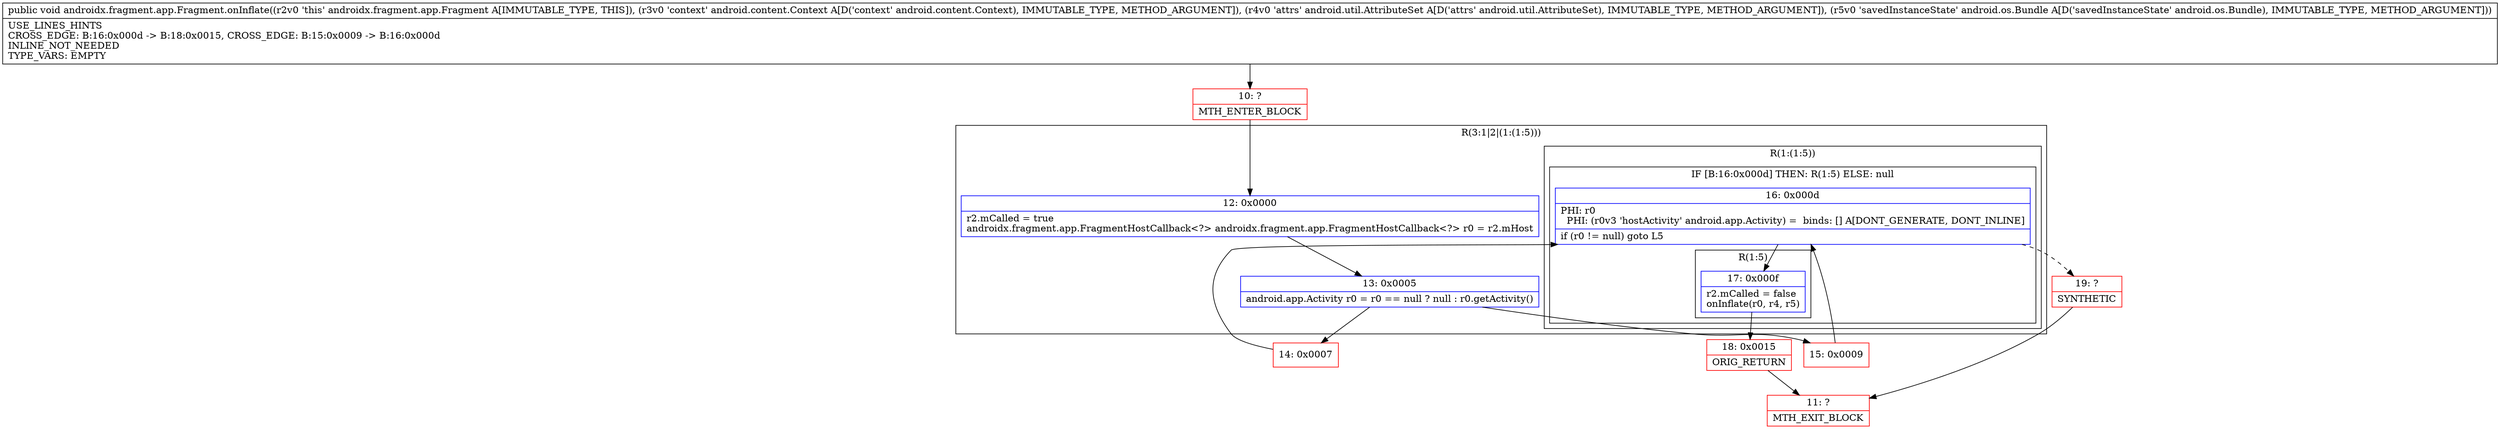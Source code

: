 digraph "CFG forandroidx.fragment.app.Fragment.onInflate(Landroid\/content\/Context;Landroid\/util\/AttributeSet;Landroid\/os\/Bundle;)V" {
subgraph cluster_Region_388843445 {
label = "R(3:1|2|(1:(1:5)))";
node [shape=record,color=blue];
Node_12 [shape=record,label="{12\:\ 0x0000|r2.mCalled = true\landroidx.fragment.app.FragmentHostCallback\<?\> androidx.fragment.app.FragmentHostCallback\<?\> r0 = r2.mHost\l}"];
Node_13 [shape=record,label="{13\:\ 0x0005|android.app.Activity r0 = r0 == null ? null : r0.getActivity()\l}"];
subgraph cluster_Region_775774496 {
label = "R(1:(1:5))";
node [shape=record,color=blue];
subgraph cluster_IfRegion_305532301 {
label = "IF [B:16:0x000d] THEN: R(1:5) ELSE: null";
node [shape=record,color=blue];
Node_16 [shape=record,label="{16\:\ 0x000d|PHI: r0 \l  PHI: (r0v3 'hostActivity' android.app.Activity) =  binds: [] A[DONT_GENERATE, DONT_INLINE]\l|if (r0 != null) goto L5\l}"];
subgraph cluster_Region_1698554872 {
label = "R(1:5)";
node [shape=record,color=blue];
Node_17 [shape=record,label="{17\:\ 0x000f|r2.mCalled = false\lonInflate(r0, r4, r5)\l}"];
}
}
}
}
Node_10 [shape=record,color=red,label="{10\:\ ?|MTH_ENTER_BLOCK\l}"];
Node_14 [shape=record,color=red,label="{14\:\ 0x0007}"];
Node_18 [shape=record,color=red,label="{18\:\ 0x0015|ORIG_RETURN\l}"];
Node_11 [shape=record,color=red,label="{11\:\ ?|MTH_EXIT_BLOCK\l}"];
Node_19 [shape=record,color=red,label="{19\:\ ?|SYNTHETIC\l}"];
Node_15 [shape=record,color=red,label="{15\:\ 0x0009}"];
MethodNode[shape=record,label="{public void androidx.fragment.app.Fragment.onInflate((r2v0 'this' androidx.fragment.app.Fragment A[IMMUTABLE_TYPE, THIS]), (r3v0 'context' android.content.Context A[D('context' android.content.Context), IMMUTABLE_TYPE, METHOD_ARGUMENT]), (r4v0 'attrs' android.util.AttributeSet A[D('attrs' android.util.AttributeSet), IMMUTABLE_TYPE, METHOD_ARGUMENT]), (r5v0 'savedInstanceState' android.os.Bundle A[D('savedInstanceState' android.os.Bundle), IMMUTABLE_TYPE, METHOD_ARGUMENT]))  | USE_LINES_HINTS\lCROSS_EDGE: B:16:0x000d \-\> B:18:0x0015, CROSS_EDGE: B:15:0x0009 \-\> B:16:0x000d\lINLINE_NOT_NEEDED\lTYPE_VARS: EMPTY\l}"];
MethodNode -> Node_10;Node_12 -> Node_13;
Node_13 -> Node_14;
Node_13 -> Node_15;
Node_16 -> Node_17;
Node_16 -> Node_19[style=dashed];
Node_17 -> Node_18;
Node_10 -> Node_12;
Node_14 -> Node_16;
Node_18 -> Node_11;
Node_19 -> Node_11;
Node_15 -> Node_16;
}

